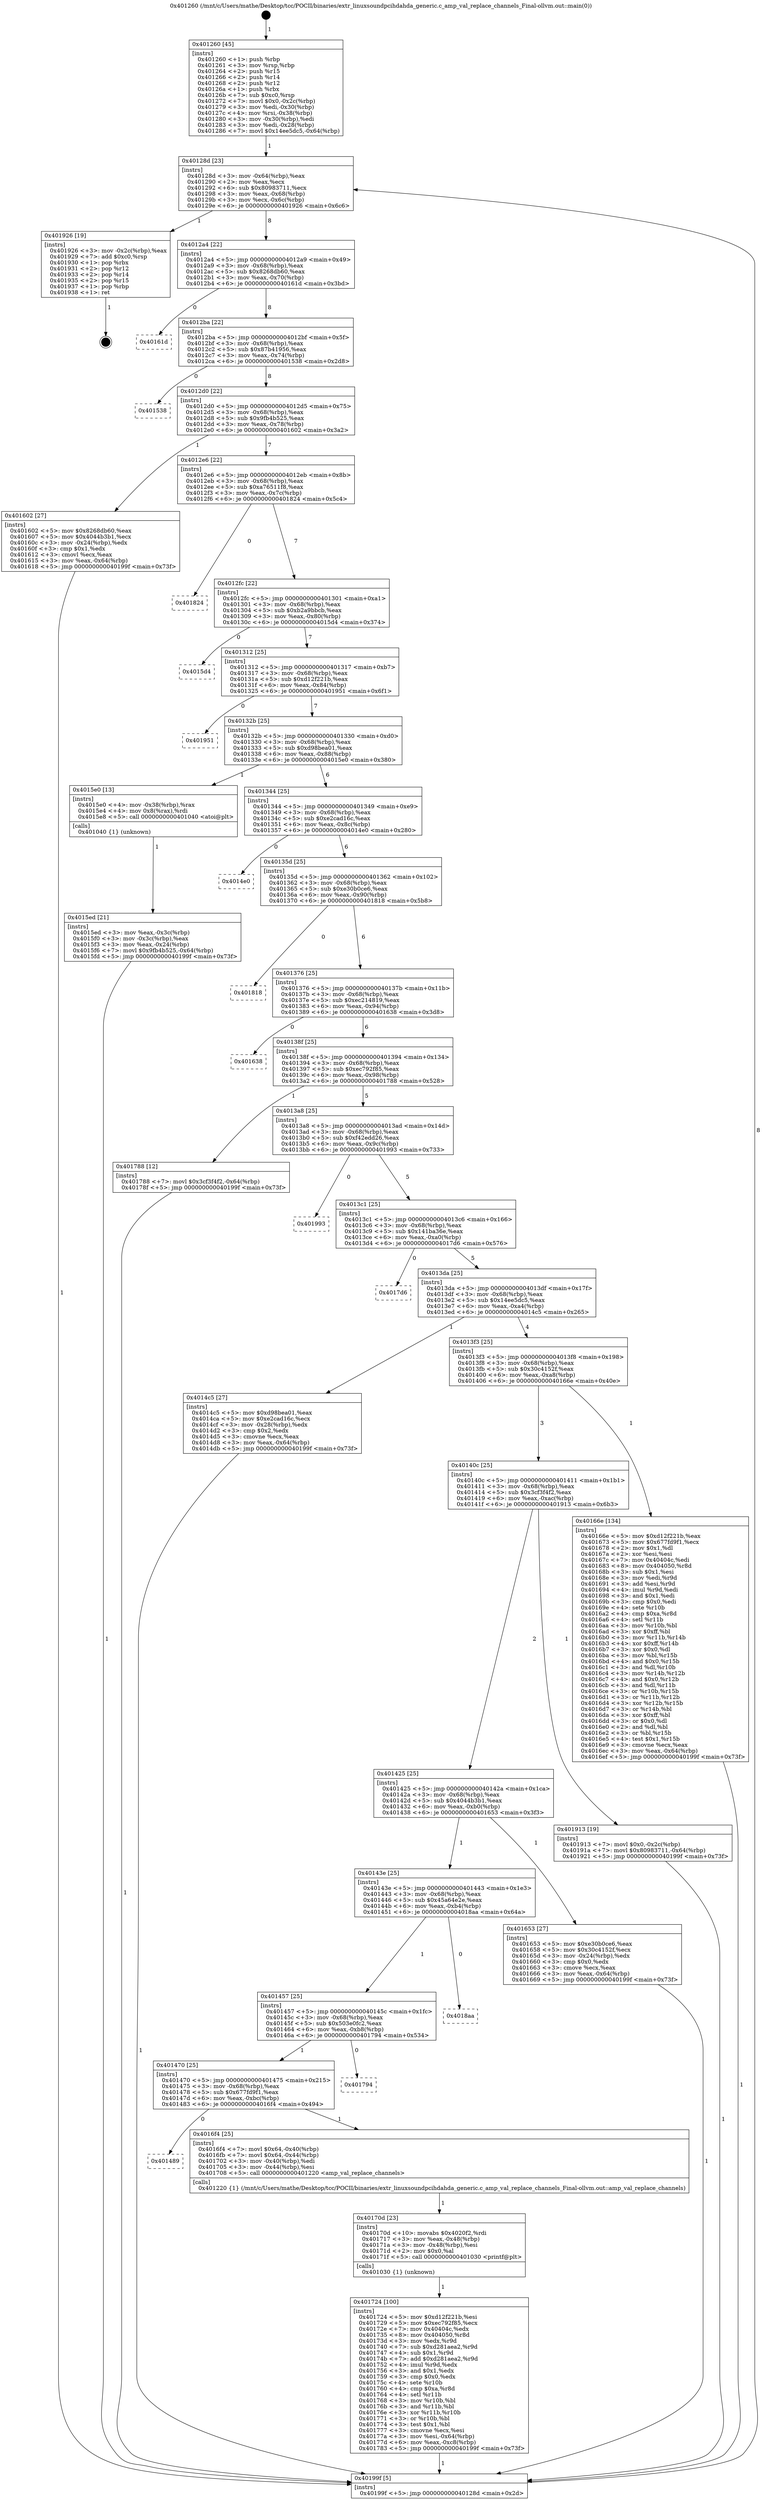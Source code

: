 digraph "0x401260" {
  label = "0x401260 (/mnt/c/Users/mathe/Desktop/tcc/POCII/binaries/extr_linuxsoundpcihdahda_generic.c_amp_val_replace_channels_Final-ollvm.out::main(0))"
  labelloc = "t"
  node[shape=record]

  Entry [label="",width=0.3,height=0.3,shape=circle,fillcolor=black,style=filled]
  "0x40128d" [label="{
     0x40128d [23]\l
     | [instrs]\l
     &nbsp;&nbsp;0x40128d \<+3\>: mov -0x64(%rbp),%eax\l
     &nbsp;&nbsp;0x401290 \<+2\>: mov %eax,%ecx\l
     &nbsp;&nbsp;0x401292 \<+6\>: sub $0x80983711,%ecx\l
     &nbsp;&nbsp;0x401298 \<+3\>: mov %eax,-0x68(%rbp)\l
     &nbsp;&nbsp;0x40129b \<+3\>: mov %ecx,-0x6c(%rbp)\l
     &nbsp;&nbsp;0x40129e \<+6\>: je 0000000000401926 \<main+0x6c6\>\l
  }"]
  "0x401926" [label="{
     0x401926 [19]\l
     | [instrs]\l
     &nbsp;&nbsp;0x401926 \<+3\>: mov -0x2c(%rbp),%eax\l
     &nbsp;&nbsp;0x401929 \<+7\>: add $0xc0,%rsp\l
     &nbsp;&nbsp;0x401930 \<+1\>: pop %rbx\l
     &nbsp;&nbsp;0x401931 \<+2\>: pop %r12\l
     &nbsp;&nbsp;0x401933 \<+2\>: pop %r14\l
     &nbsp;&nbsp;0x401935 \<+2\>: pop %r15\l
     &nbsp;&nbsp;0x401937 \<+1\>: pop %rbp\l
     &nbsp;&nbsp;0x401938 \<+1\>: ret\l
  }"]
  "0x4012a4" [label="{
     0x4012a4 [22]\l
     | [instrs]\l
     &nbsp;&nbsp;0x4012a4 \<+5\>: jmp 00000000004012a9 \<main+0x49\>\l
     &nbsp;&nbsp;0x4012a9 \<+3\>: mov -0x68(%rbp),%eax\l
     &nbsp;&nbsp;0x4012ac \<+5\>: sub $0x8268db60,%eax\l
     &nbsp;&nbsp;0x4012b1 \<+3\>: mov %eax,-0x70(%rbp)\l
     &nbsp;&nbsp;0x4012b4 \<+6\>: je 000000000040161d \<main+0x3bd\>\l
  }"]
  Exit [label="",width=0.3,height=0.3,shape=circle,fillcolor=black,style=filled,peripheries=2]
  "0x40161d" [label="{
     0x40161d\l
  }", style=dashed]
  "0x4012ba" [label="{
     0x4012ba [22]\l
     | [instrs]\l
     &nbsp;&nbsp;0x4012ba \<+5\>: jmp 00000000004012bf \<main+0x5f\>\l
     &nbsp;&nbsp;0x4012bf \<+3\>: mov -0x68(%rbp),%eax\l
     &nbsp;&nbsp;0x4012c2 \<+5\>: sub $0x87b41956,%eax\l
     &nbsp;&nbsp;0x4012c7 \<+3\>: mov %eax,-0x74(%rbp)\l
     &nbsp;&nbsp;0x4012ca \<+6\>: je 0000000000401538 \<main+0x2d8\>\l
  }"]
  "0x401724" [label="{
     0x401724 [100]\l
     | [instrs]\l
     &nbsp;&nbsp;0x401724 \<+5\>: mov $0xd12f221b,%esi\l
     &nbsp;&nbsp;0x401729 \<+5\>: mov $0xec792f85,%ecx\l
     &nbsp;&nbsp;0x40172e \<+7\>: mov 0x40404c,%edx\l
     &nbsp;&nbsp;0x401735 \<+8\>: mov 0x404050,%r8d\l
     &nbsp;&nbsp;0x40173d \<+3\>: mov %edx,%r9d\l
     &nbsp;&nbsp;0x401740 \<+7\>: sub $0xd281aea2,%r9d\l
     &nbsp;&nbsp;0x401747 \<+4\>: sub $0x1,%r9d\l
     &nbsp;&nbsp;0x40174b \<+7\>: add $0xd281aea2,%r9d\l
     &nbsp;&nbsp;0x401752 \<+4\>: imul %r9d,%edx\l
     &nbsp;&nbsp;0x401756 \<+3\>: and $0x1,%edx\l
     &nbsp;&nbsp;0x401759 \<+3\>: cmp $0x0,%edx\l
     &nbsp;&nbsp;0x40175c \<+4\>: sete %r10b\l
     &nbsp;&nbsp;0x401760 \<+4\>: cmp $0xa,%r8d\l
     &nbsp;&nbsp;0x401764 \<+4\>: setl %r11b\l
     &nbsp;&nbsp;0x401768 \<+3\>: mov %r10b,%bl\l
     &nbsp;&nbsp;0x40176b \<+3\>: and %r11b,%bl\l
     &nbsp;&nbsp;0x40176e \<+3\>: xor %r11b,%r10b\l
     &nbsp;&nbsp;0x401771 \<+3\>: or %r10b,%bl\l
     &nbsp;&nbsp;0x401774 \<+3\>: test $0x1,%bl\l
     &nbsp;&nbsp;0x401777 \<+3\>: cmovne %ecx,%esi\l
     &nbsp;&nbsp;0x40177a \<+3\>: mov %esi,-0x64(%rbp)\l
     &nbsp;&nbsp;0x40177d \<+6\>: mov %eax,-0xc8(%rbp)\l
     &nbsp;&nbsp;0x401783 \<+5\>: jmp 000000000040199f \<main+0x73f\>\l
  }"]
  "0x401538" [label="{
     0x401538\l
  }", style=dashed]
  "0x4012d0" [label="{
     0x4012d0 [22]\l
     | [instrs]\l
     &nbsp;&nbsp;0x4012d0 \<+5\>: jmp 00000000004012d5 \<main+0x75\>\l
     &nbsp;&nbsp;0x4012d5 \<+3\>: mov -0x68(%rbp),%eax\l
     &nbsp;&nbsp;0x4012d8 \<+5\>: sub $0x9fb4b525,%eax\l
     &nbsp;&nbsp;0x4012dd \<+3\>: mov %eax,-0x78(%rbp)\l
     &nbsp;&nbsp;0x4012e0 \<+6\>: je 0000000000401602 \<main+0x3a2\>\l
  }"]
  "0x40170d" [label="{
     0x40170d [23]\l
     | [instrs]\l
     &nbsp;&nbsp;0x40170d \<+10\>: movabs $0x4020f2,%rdi\l
     &nbsp;&nbsp;0x401717 \<+3\>: mov %eax,-0x48(%rbp)\l
     &nbsp;&nbsp;0x40171a \<+3\>: mov -0x48(%rbp),%esi\l
     &nbsp;&nbsp;0x40171d \<+2\>: mov $0x0,%al\l
     &nbsp;&nbsp;0x40171f \<+5\>: call 0000000000401030 \<printf@plt\>\l
     | [calls]\l
     &nbsp;&nbsp;0x401030 \{1\} (unknown)\l
  }"]
  "0x401602" [label="{
     0x401602 [27]\l
     | [instrs]\l
     &nbsp;&nbsp;0x401602 \<+5\>: mov $0x8268db60,%eax\l
     &nbsp;&nbsp;0x401607 \<+5\>: mov $0x4044b3b1,%ecx\l
     &nbsp;&nbsp;0x40160c \<+3\>: mov -0x24(%rbp),%edx\l
     &nbsp;&nbsp;0x40160f \<+3\>: cmp $0x1,%edx\l
     &nbsp;&nbsp;0x401612 \<+3\>: cmovl %ecx,%eax\l
     &nbsp;&nbsp;0x401615 \<+3\>: mov %eax,-0x64(%rbp)\l
     &nbsp;&nbsp;0x401618 \<+5\>: jmp 000000000040199f \<main+0x73f\>\l
  }"]
  "0x4012e6" [label="{
     0x4012e6 [22]\l
     | [instrs]\l
     &nbsp;&nbsp;0x4012e6 \<+5\>: jmp 00000000004012eb \<main+0x8b\>\l
     &nbsp;&nbsp;0x4012eb \<+3\>: mov -0x68(%rbp),%eax\l
     &nbsp;&nbsp;0x4012ee \<+5\>: sub $0xa76511f8,%eax\l
     &nbsp;&nbsp;0x4012f3 \<+3\>: mov %eax,-0x7c(%rbp)\l
     &nbsp;&nbsp;0x4012f6 \<+6\>: je 0000000000401824 \<main+0x5c4\>\l
  }"]
  "0x401489" [label="{
     0x401489\l
  }", style=dashed]
  "0x401824" [label="{
     0x401824\l
  }", style=dashed]
  "0x4012fc" [label="{
     0x4012fc [22]\l
     | [instrs]\l
     &nbsp;&nbsp;0x4012fc \<+5\>: jmp 0000000000401301 \<main+0xa1\>\l
     &nbsp;&nbsp;0x401301 \<+3\>: mov -0x68(%rbp),%eax\l
     &nbsp;&nbsp;0x401304 \<+5\>: sub $0xb2a9bbcb,%eax\l
     &nbsp;&nbsp;0x401309 \<+3\>: mov %eax,-0x80(%rbp)\l
     &nbsp;&nbsp;0x40130c \<+6\>: je 00000000004015d4 \<main+0x374\>\l
  }"]
  "0x4016f4" [label="{
     0x4016f4 [25]\l
     | [instrs]\l
     &nbsp;&nbsp;0x4016f4 \<+7\>: movl $0x64,-0x40(%rbp)\l
     &nbsp;&nbsp;0x4016fb \<+7\>: movl $0x64,-0x44(%rbp)\l
     &nbsp;&nbsp;0x401702 \<+3\>: mov -0x40(%rbp),%edi\l
     &nbsp;&nbsp;0x401705 \<+3\>: mov -0x44(%rbp),%esi\l
     &nbsp;&nbsp;0x401708 \<+5\>: call 0000000000401220 \<amp_val_replace_channels\>\l
     | [calls]\l
     &nbsp;&nbsp;0x401220 \{1\} (/mnt/c/Users/mathe/Desktop/tcc/POCII/binaries/extr_linuxsoundpcihdahda_generic.c_amp_val_replace_channels_Final-ollvm.out::amp_val_replace_channels)\l
  }"]
  "0x4015d4" [label="{
     0x4015d4\l
  }", style=dashed]
  "0x401312" [label="{
     0x401312 [25]\l
     | [instrs]\l
     &nbsp;&nbsp;0x401312 \<+5\>: jmp 0000000000401317 \<main+0xb7\>\l
     &nbsp;&nbsp;0x401317 \<+3\>: mov -0x68(%rbp),%eax\l
     &nbsp;&nbsp;0x40131a \<+5\>: sub $0xd12f221b,%eax\l
     &nbsp;&nbsp;0x40131f \<+6\>: mov %eax,-0x84(%rbp)\l
     &nbsp;&nbsp;0x401325 \<+6\>: je 0000000000401951 \<main+0x6f1\>\l
  }"]
  "0x401470" [label="{
     0x401470 [25]\l
     | [instrs]\l
     &nbsp;&nbsp;0x401470 \<+5\>: jmp 0000000000401475 \<main+0x215\>\l
     &nbsp;&nbsp;0x401475 \<+3\>: mov -0x68(%rbp),%eax\l
     &nbsp;&nbsp;0x401478 \<+5\>: sub $0x677fd9f1,%eax\l
     &nbsp;&nbsp;0x40147d \<+6\>: mov %eax,-0xbc(%rbp)\l
     &nbsp;&nbsp;0x401483 \<+6\>: je 00000000004016f4 \<main+0x494\>\l
  }"]
  "0x401951" [label="{
     0x401951\l
  }", style=dashed]
  "0x40132b" [label="{
     0x40132b [25]\l
     | [instrs]\l
     &nbsp;&nbsp;0x40132b \<+5\>: jmp 0000000000401330 \<main+0xd0\>\l
     &nbsp;&nbsp;0x401330 \<+3\>: mov -0x68(%rbp),%eax\l
     &nbsp;&nbsp;0x401333 \<+5\>: sub $0xd98bea01,%eax\l
     &nbsp;&nbsp;0x401338 \<+6\>: mov %eax,-0x88(%rbp)\l
     &nbsp;&nbsp;0x40133e \<+6\>: je 00000000004015e0 \<main+0x380\>\l
  }"]
  "0x401794" [label="{
     0x401794\l
  }", style=dashed]
  "0x4015e0" [label="{
     0x4015e0 [13]\l
     | [instrs]\l
     &nbsp;&nbsp;0x4015e0 \<+4\>: mov -0x38(%rbp),%rax\l
     &nbsp;&nbsp;0x4015e4 \<+4\>: mov 0x8(%rax),%rdi\l
     &nbsp;&nbsp;0x4015e8 \<+5\>: call 0000000000401040 \<atoi@plt\>\l
     | [calls]\l
     &nbsp;&nbsp;0x401040 \{1\} (unknown)\l
  }"]
  "0x401344" [label="{
     0x401344 [25]\l
     | [instrs]\l
     &nbsp;&nbsp;0x401344 \<+5\>: jmp 0000000000401349 \<main+0xe9\>\l
     &nbsp;&nbsp;0x401349 \<+3\>: mov -0x68(%rbp),%eax\l
     &nbsp;&nbsp;0x40134c \<+5\>: sub $0xe2cad16c,%eax\l
     &nbsp;&nbsp;0x401351 \<+6\>: mov %eax,-0x8c(%rbp)\l
     &nbsp;&nbsp;0x401357 \<+6\>: je 00000000004014e0 \<main+0x280\>\l
  }"]
  "0x401457" [label="{
     0x401457 [25]\l
     | [instrs]\l
     &nbsp;&nbsp;0x401457 \<+5\>: jmp 000000000040145c \<main+0x1fc\>\l
     &nbsp;&nbsp;0x40145c \<+3\>: mov -0x68(%rbp),%eax\l
     &nbsp;&nbsp;0x40145f \<+5\>: sub $0x503e0fc2,%eax\l
     &nbsp;&nbsp;0x401464 \<+6\>: mov %eax,-0xb8(%rbp)\l
     &nbsp;&nbsp;0x40146a \<+6\>: je 0000000000401794 \<main+0x534\>\l
  }"]
  "0x4014e0" [label="{
     0x4014e0\l
  }", style=dashed]
  "0x40135d" [label="{
     0x40135d [25]\l
     | [instrs]\l
     &nbsp;&nbsp;0x40135d \<+5\>: jmp 0000000000401362 \<main+0x102\>\l
     &nbsp;&nbsp;0x401362 \<+3\>: mov -0x68(%rbp),%eax\l
     &nbsp;&nbsp;0x401365 \<+5\>: sub $0xe30b0ce6,%eax\l
     &nbsp;&nbsp;0x40136a \<+6\>: mov %eax,-0x90(%rbp)\l
     &nbsp;&nbsp;0x401370 \<+6\>: je 0000000000401818 \<main+0x5b8\>\l
  }"]
  "0x4018aa" [label="{
     0x4018aa\l
  }", style=dashed]
  "0x401818" [label="{
     0x401818\l
  }", style=dashed]
  "0x401376" [label="{
     0x401376 [25]\l
     | [instrs]\l
     &nbsp;&nbsp;0x401376 \<+5\>: jmp 000000000040137b \<main+0x11b\>\l
     &nbsp;&nbsp;0x40137b \<+3\>: mov -0x68(%rbp),%eax\l
     &nbsp;&nbsp;0x40137e \<+5\>: sub $0xec214819,%eax\l
     &nbsp;&nbsp;0x401383 \<+6\>: mov %eax,-0x94(%rbp)\l
     &nbsp;&nbsp;0x401389 \<+6\>: je 0000000000401638 \<main+0x3d8\>\l
  }"]
  "0x40143e" [label="{
     0x40143e [25]\l
     | [instrs]\l
     &nbsp;&nbsp;0x40143e \<+5\>: jmp 0000000000401443 \<main+0x1e3\>\l
     &nbsp;&nbsp;0x401443 \<+3\>: mov -0x68(%rbp),%eax\l
     &nbsp;&nbsp;0x401446 \<+5\>: sub $0x45a64e2e,%eax\l
     &nbsp;&nbsp;0x40144b \<+6\>: mov %eax,-0xb4(%rbp)\l
     &nbsp;&nbsp;0x401451 \<+6\>: je 00000000004018aa \<main+0x64a\>\l
  }"]
  "0x401638" [label="{
     0x401638\l
  }", style=dashed]
  "0x40138f" [label="{
     0x40138f [25]\l
     | [instrs]\l
     &nbsp;&nbsp;0x40138f \<+5\>: jmp 0000000000401394 \<main+0x134\>\l
     &nbsp;&nbsp;0x401394 \<+3\>: mov -0x68(%rbp),%eax\l
     &nbsp;&nbsp;0x401397 \<+5\>: sub $0xec792f85,%eax\l
     &nbsp;&nbsp;0x40139c \<+6\>: mov %eax,-0x98(%rbp)\l
     &nbsp;&nbsp;0x4013a2 \<+6\>: je 0000000000401788 \<main+0x528\>\l
  }"]
  "0x401653" [label="{
     0x401653 [27]\l
     | [instrs]\l
     &nbsp;&nbsp;0x401653 \<+5\>: mov $0xe30b0ce6,%eax\l
     &nbsp;&nbsp;0x401658 \<+5\>: mov $0x30c4152f,%ecx\l
     &nbsp;&nbsp;0x40165d \<+3\>: mov -0x24(%rbp),%edx\l
     &nbsp;&nbsp;0x401660 \<+3\>: cmp $0x0,%edx\l
     &nbsp;&nbsp;0x401663 \<+3\>: cmove %ecx,%eax\l
     &nbsp;&nbsp;0x401666 \<+3\>: mov %eax,-0x64(%rbp)\l
     &nbsp;&nbsp;0x401669 \<+5\>: jmp 000000000040199f \<main+0x73f\>\l
  }"]
  "0x401788" [label="{
     0x401788 [12]\l
     | [instrs]\l
     &nbsp;&nbsp;0x401788 \<+7\>: movl $0x3cf3f4f2,-0x64(%rbp)\l
     &nbsp;&nbsp;0x40178f \<+5\>: jmp 000000000040199f \<main+0x73f\>\l
  }"]
  "0x4013a8" [label="{
     0x4013a8 [25]\l
     | [instrs]\l
     &nbsp;&nbsp;0x4013a8 \<+5\>: jmp 00000000004013ad \<main+0x14d\>\l
     &nbsp;&nbsp;0x4013ad \<+3\>: mov -0x68(%rbp),%eax\l
     &nbsp;&nbsp;0x4013b0 \<+5\>: sub $0xf42edd26,%eax\l
     &nbsp;&nbsp;0x4013b5 \<+6\>: mov %eax,-0x9c(%rbp)\l
     &nbsp;&nbsp;0x4013bb \<+6\>: je 0000000000401993 \<main+0x733\>\l
  }"]
  "0x401425" [label="{
     0x401425 [25]\l
     | [instrs]\l
     &nbsp;&nbsp;0x401425 \<+5\>: jmp 000000000040142a \<main+0x1ca\>\l
     &nbsp;&nbsp;0x40142a \<+3\>: mov -0x68(%rbp),%eax\l
     &nbsp;&nbsp;0x40142d \<+5\>: sub $0x4044b3b1,%eax\l
     &nbsp;&nbsp;0x401432 \<+6\>: mov %eax,-0xb0(%rbp)\l
     &nbsp;&nbsp;0x401438 \<+6\>: je 0000000000401653 \<main+0x3f3\>\l
  }"]
  "0x401993" [label="{
     0x401993\l
  }", style=dashed]
  "0x4013c1" [label="{
     0x4013c1 [25]\l
     | [instrs]\l
     &nbsp;&nbsp;0x4013c1 \<+5\>: jmp 00000000004013c6 \<main+0x166\>\l
     &nbsp;&nbsp;0x4013c6 \<+3\>: mov -0x68(%rbp),%eax\l
     &nbsp;&nbsp;0x4013c9 \<+5\>: sub $0x141ba36e,%eax\l
     &nbsp;&nbsp;0x4013ce \<+6\>: mov %eax,-0xa0(%rbp)\l
     &nbsp;&nbsp;0x4013d4 \<+6\>: je 00000000004017d6 \<main+0x576\>\l
  }"]
  "0x401913" [label="{
     0x401913 [19]\l
     | [instrs]\l
     &nbsp;&nbsp;0x401913 \<+7\>: movl $0x0,-0x2c(%rbp)\l
     &nbsp;&nbsp;0x40191a \<+7\>: movl $0x80983711,-0x64(%rbp)\l
     &nbsp;&nbsp;0x401921 \<+5\>: jmp 000000000040199f \<main+0x73f\>\l
  }"]
  "0x4017d6" [label="{
     0x4017d6\l
  }", style=dashed]
  "0x4013da" [label="{
     0x4013da [25]\l
     | [instrs]\l
     &nbsp;&nbsp;0x4013da \<+5\>: jmp 00000000004013df \<main+0x17f\>\l
     &nbsp;&nbsp;0x4013df \<+3\>: mov -0x68(%rbp),%eax\l
     &nbsp;&nbsp;0x4013e2 \<+5\>: sub $0x14ee5dc5,%eax\l
     &nbsp;&nbsp;0x4013e7 \<+6\>: mov %eax,-0xa4(%rbp)\l
     &nbsp;&nbsp;0x4013ed \<+6\>: je 00000000004014c5 \<main+0x265\>\l
  }"]
  "0x40140c" [label="{
     0x40140c [25]\l
     | [instrs]\l
     &nbsp;&nbsp;0x40140c \<+5\>: jmp 0000000000401411 \<main+0x1b1\>\l
     &nbsp;&nbsp;0x401411 \<+3\>: mov -0x68(%rbp),%eax\l
     &nbsp;&nbsp;0x401414 \<+5\>: sub $0x3cf3f4f2,%eax\l
     &nbsp;&nbsp;0x401419 \<+6\>: mov %eax,-0xac(%rbp)\l
     &nbsp;&nbsp;0x40141f \<+6\>: je 0000000000401913 \<main+0x6b3\>\l
  }"]
  "0x4014c5" [label="{
     0x4014c5 [27]\l
     | [instrs]\l
     &nbsp;&nbsp;0x4014c5 \<+5\>: mov $0xd98bea01,%eax\l
     &nbsp;&nbsp;0x4014ca \<+5\>: mov $0xe2cad16c,%ecx\l
     &nbsp;&nbsp;0x4014cf \<+3\>: mov -0x28(%rbp),%edx\l
     &nbsp;&nbsp;0x4014d2 \<+3\>: cmp $0x2,%edx\l
     &nbsp;&nbsp;0x4014d5 \<+3\>: cmovne %ecx,%eax\l
     &nbsp;&nbsp;0x4014d8 \<+3\>: mov %eax,-0x64(%rbp)\l
     &nbsp;&nbsp;0x4014db \<+5\>: jmp 000000000040199f \<main+0x73f\>\l
  }"]
  "0x4013f3" [label="{
     0x4013f3 [25]\l
     | [instrs]\l
     &nbsp;&nbsp;0x4013f3 \<+5\>: jmp 00000000004013f8 \<main+0x198\>\l
     &nbsp;&nbsp;0x4013f8 \<+3\>: mov -0x68(%rbp),%eax\l
     &nbsp;&nbsp;0x4013fb \<+5\>: sub $0x30c4152f,%eax\l
     &nbsp;&nbsp;0x401400 \<+6\>: mov %eax,-0xa8(%rbp)\l
     &nbsp;&nbsp;0x401406 \<+6\>: je 000000000040166e \<main+0x40e\>\l
  }"]
  "0x40199f" [label="{
     0x40199f [5]\l
     | [instrs]\l
     &nbsp;&nbsp;0x40199f \<+5\>: jmp 000000000040128d \<main+0x2d\>\l
  }"]
  "0x401260" [label="{
     0x401260 [45]\l
     | [instrs]\l
     &nbsp;&nbsp;0x401260 \<+1\>: push %rbp\l
     &nbsp;&nbsp;0x401261 \<+3\>: mov %rsp,%rbp\l
     &nbsp;&nbsp;0x401264 \<+2\>: push %r15\l
     &nbsp;&nbsp;0x401266 \<+2\>: push %r14\l
     &nbsp;&nbsp;0x401268 \<+2\>: push %r12\l
     &nbsp;&nbsp;0x40126a \<+1\>: push %rbx\l
     &nbsp;&nbsp;0x40126b \<+7\>: sub $0xc0,%rsp\l
     &nbsp;&nbsp;0x401272 \<+7\>: movl $0x0,-0x2c(%rbp)\l
     &nbsp;&nbsp;0x401279 \<+3\>: mov %edi,-0x30(%rbp)\l
     &nbsp;&nbsp;0x40127c \<+4\>: mov %rsi,-0x38(%rbp)\l
     &nbsp;&nbsp;0x401280 \<+3\>: mov -0x30(%rbp),%edi\l
     &nbsp;&nbsp;0x401283 \<+3\>: mov %edi,-0x28(%rbp)\l
     &nbsp;&nbsp;0x401286 \<+7\>: movl $0x14ee5dc5,-0x64(%rbp)\l
  }"]
  "0x4015ed" [label="{
     0x4015ed [21]\l
     | [instrs]\l
     &nbsp;&nbsp;0x4015ed \<+3\>: mov %eax,-0x3c(%rbp)\l
     &nbsp;&nbsp;0x4015f0 \<+3\>: mov -0x3c(%rbp),%eax\l
     &nbsp;&nbsp;0x4015f3 \<+3\>: mov %eax,-0x24(%rbp)\l
     &nbsp;&nbsp;0x4015f6 \<+7\>: movl $0x9fb4b525,-0x64(%rbp)\l
     &nbsp;&nbsp;0x4015fd \<+5\>: jmp 000000000040199f \<main+0x73f\>\l
  }"]
  "0x40166e" [label="{
     0x40166e [134]\l
     | [instrs]\l
     &nbsp;&nbsp;0x40166e \<+5\>: mov $0xd12f221b,%eax\l
     &nbsp;&nbsp;0x401673 \<+5\>: mov $0x677fd9f1,%ecx\l
     &nbsp;&nbsp;0x401678 \<+2\>: mov $0x1,%dl\l
     &nbsp;&nbsp;0x40167a \<+2\>: xor %esi,%esi\l
     &nbsp;&nbsp;0x40167c \<+7\>: mov 0x40404c,%edi\l
     &nbsp;&nbsp;0x401683 \<+8\>: mov 0x404050,%r8d\l
     &nbsp;&nbsp;0x40168b \<+3\>: sub $0x1,%esi\l
     &nbsp;&nbsp;0x40168e \<+3\>: mov %edi,%r9d\l
     &nbsp;&nbsp;0x401691 \<+3\>: add %esi,%r9d\l
     &nbsp;&nbsp;0x401694 \<+4\>: imul %r9d,%edi\l
     &nbsp;&nbsp;0x401698 \<+3\>: and $0x1,%edi\l
     &nbsp;&nbsp;0x40169b \<+3\>: cmp $0x0,%edi\l
     &nbsp;&nbsp;0x40169e \<+4\>: sete %r10b\l
     &nbsp;&nbsp;0x4016a2 \<+4\>: cmp $0xa,%r8d\l
     &nbsp;&nbsp;0x4016a6 \<+4\>: setl %r11b\l
     &nbsp;&nbsp;0x4016aa \<+3\>: mov %r10b,%bl\l
     &nbsp;&nbsp;0x4016ad \<+3\>: xor $0xff,%bl\l
     &nbsp;&nbsp;0x4016b0 \<+3\>: mov %r11b,%r14b\l
     &nbsp;&nbsp;0x4016b3 \<+4\>: xor $0xff,%r14b\l
     &nbsp;&nbsp;0x4016b7 \<+3\>: xor $0x0,%dl\l
     &nbsp;&nbsp;0x4016ba \<+3\>: mov %bl,%r15b\l
     &nbsp;&nbsp;0x4016bd \<+4\>: and $0x0,%r15b\l
     &nbsp;&nbsp;0x4016c1 \<+3\>: and %dl,%r10b\l
     &nbsp;&nbsp;0x4016c4 \<+3\>: mov %r14b,%r12b\l
     &nbsp;&nbsp;0x4016c7 \<+4\>: and $0x0,%r12b\l
     &nbsp;&nbsp;0x4016cb \<+3\>: and %dl,%r11b\l
     &nbsp;&nbsp;0x4016ce \<+3\>: or %r10b,%r15b\l
     &nbsp;&nbsp;0x4016d1 \<+3\>: or %r11b,%r12b\l
     &nbsp;&nbsp;0x4016d4 \<+3\>: xor %r12b,%r15b\l
     &nbsp;&nbsp;0x4016d7 \<+3\>: or %r14b,%bl\l
     &nbsp;&nbsp;0x4016da \<+3\>: xor $0xff,%bl\l
     &nbsp;&nbsp;0x4016dd \<+3\>: or $0x0,%dl\l
     &nbsp;&nbsp;0x4016e0 \<+2\>: and %dl,%bl\l
     &nbsp;&nbsp;0x4016e2 \<+3\>: or %bl,%r15b\l
     &nbsp;&nbsp;0x4016e5 \<+4\>: test $0x1,%r15b\l
     &nbsp;&nbsp;0x4016e9 \<+3\>: cmovne %ecx,%eax\l
     &nbsp;&nbsp;0x4016ec \<+3\>: mov %eax,-0x64(%rbp)\l
     &nbsp;&nbsp;0x4016ef \<+5\>: jmp 000000000040199f \<main+0x73f\>\l
  }"]
  Entry -> "0x401260" [label=" 1"]
  "0x40128d" -> "0x401926" [label=" 1"]
  "0x40128d" -> "0x4012a4" [label=" 8"]
  "0x401926" -> Exit [label=" 1"]
  "0x4012a4" -> "0x40161d" [label=" 0"]
  "0x4012a4" -> "0x4012ba" [label=" 8"]
  "0x401913" -> "0x40199f" [label=" 1"]
  "0x4012ba" -> "0x401538" [label=" 0"]
  "0x4012ba" -> "0x4012d0" [label=" 8"]
  "0x401788" -> "0x40199f" [label=" 1"]
  "0x4012d0" -> "0x401602" [label=" 1"]
  "0x4012d0" -> "0x4012e6" [label=" 7"]
  "0x401724" -> "0x40199f" [label=" 1"]
  "0x4012e6" -> "0x401824" [label=" 0"]
  "0x4012e6" -> "0x4012fc" [label=" 7"]
  "0x40170d" -> "0x401724" [label=" 1"]
  "0x4012fc" -> "0x4015d4" [label=" 0"]
  "0x4012fc" -> "0x401312" [label=" 7"]
  "0x4016f4" -> "0x40170d" [label=" 1"]
  "0x401312" -> "0x401951" [label=" 0"]
  "0x401312" -> "0x40132b" [label=" 7"]
  "0x401470" -> "0x4016f4" [label=" 1"]
  "0x40132b" -> "0x4015e0" [label=" 1"]
  "0x40132b" -> "0x401344" [label=" 6"]
  "0x401470" -> "0x401489" [label=" 0"]
  "0x401344" -> "0x4014e0" [label=" 0"]
  "0x401344" -> "0x40135d" [label=" 6"]
  "0x401457" -> "0x401794" [label=" 0"]
  "0x40135d" -> "0x401818" [label=" 0"]
  "0x40135d" -> "0x401376" [label=" 6"]
  "0x401457" -> "0x401470" [label=" 1"]
  "0x401376" -> "0x401638" [label=" 0"]
  "0x401376" -> "0x40138f" [label=" 6"]
  "0x40143e" -> "0x4018aa" [label=" 0"]
  "0x40138f" -> "0x401788" [label=" 1"]
  "0x40138f" -> "0x4013a8" [label=" 5"]
  "0x40143e" -> "0x401457" [label=" 1"]
  "0x4013a8" -> "0x401993" [label=" 0"]
  "0x4013a8" -> "0x4013c1" [label=" 5"]
  "0x401653" -> "0x40199f" [label=" 1"]
  "0x4013c1" -> "0x4017d6" [label=" 0"]
  "0x4013c1" -> "0x4013da" [label=" 5"]
  "0x401425" -> "0x40143e" [label=" 1"]
  "0x4013da" -> "0x4014c5" [label=" 1"]
  "0x4013da" -> "0x4013f3" [label=" 4"]
  "0x4014c5" -> "0x40199f" [label=" 1"]
  "0x401260" -> "0x40128d" [label=" 1"]
  "0x40199f" -> "0x40128d" [label=" 8"]
  "0x4015e0" -> "0x4015ed" [label=" 1"]
  "0x4015ed" -> "0x40199f" [label=" 1"]
  "0x401602" -> "0x40199f" [label=" 1"]
  "0x40166e" -> "0x40199f" [label=" 1"]
  "0x4013f3" -> "0x40166e" [label=" 1"]
  "0x4013f3" -> "0x40140c" [label=" 3"]
  "0x401425" -> "0x401653" [label=" 1"]
  "0x40140c" -> "0x401913" [label=" 1"]
  "0x40140c" -> "0x401425" [label=" 2"]
}
